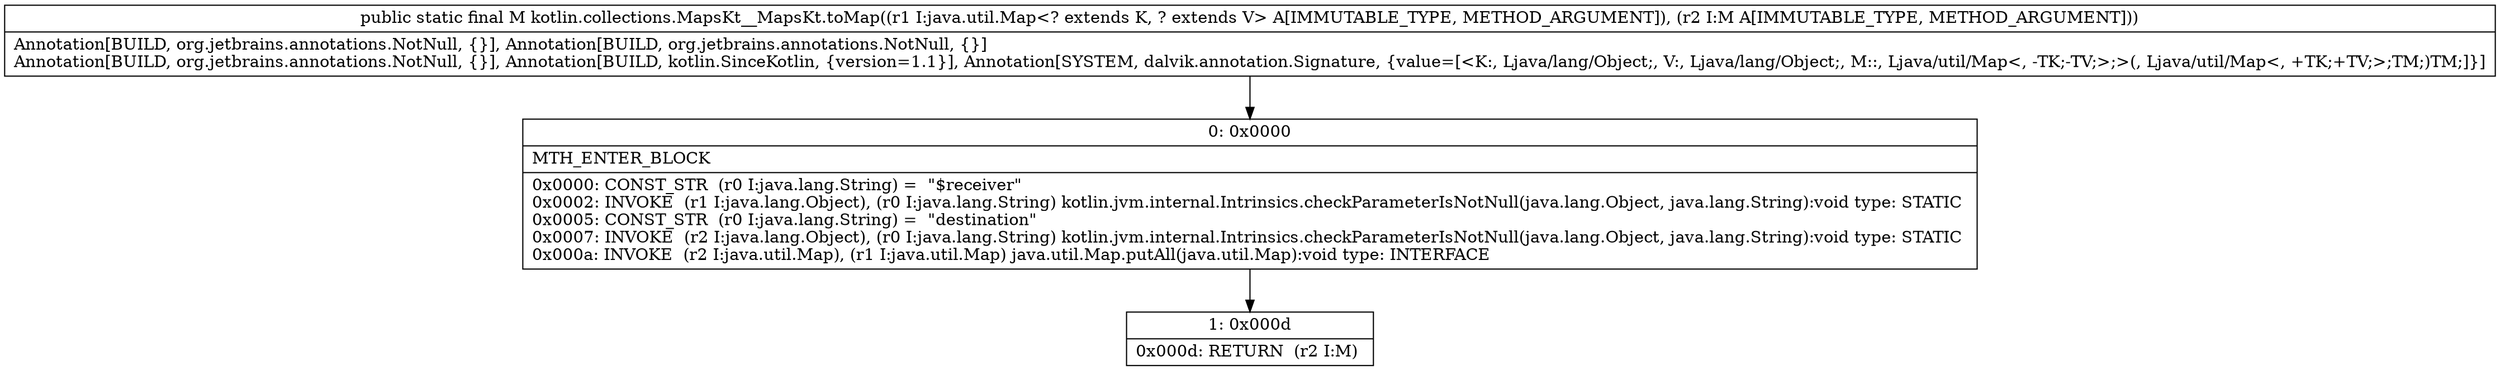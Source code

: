 digraph "CFG forkotlin.collections.MapsKt__MapsKt.toMap(Ljava\/util\/Map;Ljava\/util\/Map;)Ljava\/util\/Map;" {
Node_0 [shape=record,label="{0\:\ 0x0000|MTH_ENTER_BLOCK\l|0x0000: CONST_STR  (r0 I:java.lang.String) =  \"$receiver\" \l0x0002: INVOKE  (r1 I:java.lang.Object), (r0 I:java.lang.String) kotlin.jvm.internal.Intrinsics.checkParameterIsNotNull(java.lang.Object, java.lang.String):void type: STATIC \l0x0005: CONST_STR  (r0 I:java.lang.String) =  \"destination\" \l0x0007: INVOKE  (r2 I:java.lang.Object), (r0 I:java.lang.String) kotlin.jvm.internal.Intrinsics.checkParameterIsNotNull(java.lang.Object, java.lang.String):void type: STATIC \l0x000a: INVOKE  (r2 I:java.util.Map), (r1 I:java.util.Map) java.util.Map.putAll(java.util.Map):void type: INTERFACE \l}"];
Node_1 [shape=record,label="{1\:\ 0x000d|0x000d: RETURN  (r2 I:M) \l}"];
MethodNode[shape=record,label="{public static final M kotlin.collections.MapsKt__MapsKt.toMap((r1 I:java.util.Map\<? extends K, ? extends V\> A[IMMUTABLE_TYPE, METHOD_ARGUMENT]), (r2 I:M A[IMMUTABLE_TYPE, METHOD_ARGUMENT]))  | Annotation[BUILD, org.jetbrains.annotations.NotNull, \{\}], Annotation[BUILD, org.jetbrains.annotations.NotNull, \{\}]\lAnnotation[BUILD, org.jetbrains.annotations.NotNull, \{\}], Annotation[BUILD, kotlin.SinceKotlin, \{version=1.1\}], Annotation[SYSTEM, dalvik.annotation.Signature, \{value=[\<K:, Ljava\/lang\/Object;, V:, Ljava\/lang\/Object;, M::, Ljava\/util\/Map\<, \-TK;\-TV;\>;\>(, Ljava\/util\/Map\<, +TK;+TV;\>;TM;)TM;]\}]\l}"];
MethodNode -> Node_0;
Node_0 -> Node_1;
}

